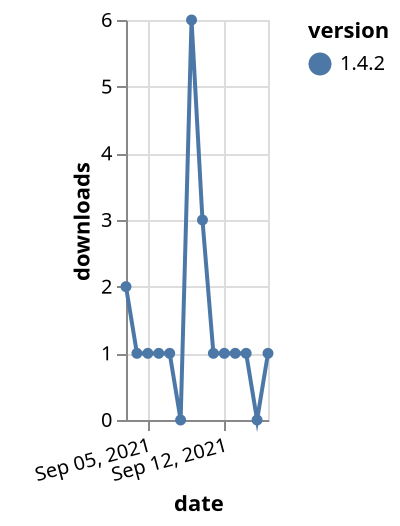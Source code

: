 {"$schema": "https://vega.github.io/schema/vega-lite/v5.json", "description": "A simple bar chart with embedded data.", "data": {"values": [{"date": "2021-09-03", "total": 382, "delta": 2, "version": "1.4.2"}, {"date": "2021-09-04", "total": 383, "delta": 1, "version": "1.4.2"}, {"date": "2021-09-05", "total": 384, "delta": 1, "version": "1.4.2"}, {"date": "2021-09-06", "total": 385, "delta": 1, "version": "1.4.2"}, {"date": "2021-09-07", "total": 386, "delta": 1, "version": "1.4.2"}, {"date": "2021-09-08", "total": 386, "delta": 0, "version": "1.4.2"}, {"date": "2021-09-09", "total": 392, "delta": 6, "version": "1.4.2"}, {"date": "2021-09-10", "total": 395, "delta": 3, "version": "1.4.2"}, {"date": "2021-09-11", "total": 396, "delta": 1, "version": "1.4.2"}, {"date": "2021-09-12", "total": 397, "delta": 1, "version": "1.4.2"}, {"date": "2021-09-13", "total": 398, "delta": 1, "version": "1.4.2"}, {"date": "2021-09-14", "total": 399, "delta": 1, "version": "1.4.2"}, {"date": "2021-09-15", "total": 399, "delta": 0, "version": "1.4.2"}, {"date": "2021-09-16", "total": 400, "delta": 1, "version": "1.4.2"}]}, "width": "container", "mark": {"type": "line", "point": {"filled": true}}, "encoding": {"x": {"field": "date", "type": "temporal", "timeUnit": "yearmonthdate", "title": "date", "axis": {"labelAngle": -15}}, "y": {"field": "delta", "type": "quantitative", "title": "downloads"}, "color": {"field": "version", "type": "nominal"}, "tooltip": {"field": "delta"}}}